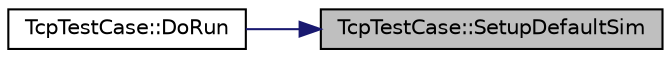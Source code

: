 digraph "TcpTestCase::SetupDefaultSim"
{
 // LATEX_PDF_SIZE
  edge [fontname="Helvetica",fontsize="10",labelfontname="Helvetica",labelfontsize="10"];
  node [fontname="Helvetica",fontsize="10",shape=record];
  rankdir="RL";
  Node1 [label="TcpTestCase::SetupDefaultSim",height=0.2,width=0.4,color="black", fillcolor="grey75", style="filled", fontcolor="black",tooltip="Setup the test (IPv4 version)."];
  Node1 -> Node2 [dir="back",color="midnightblue",fontsize="10",style="solid",fontname="Helvetica"];
  Node2 [label="TcpTestCase::DoRun",height=0.2,width=0.4,color="black", fillcolor="white", style="filled",URL="$class_tcp_test_case.html#a8c4c4fa54e3c71ae1fca781357605134",tooltip="Implementation to actually run this TestCase."];
}
